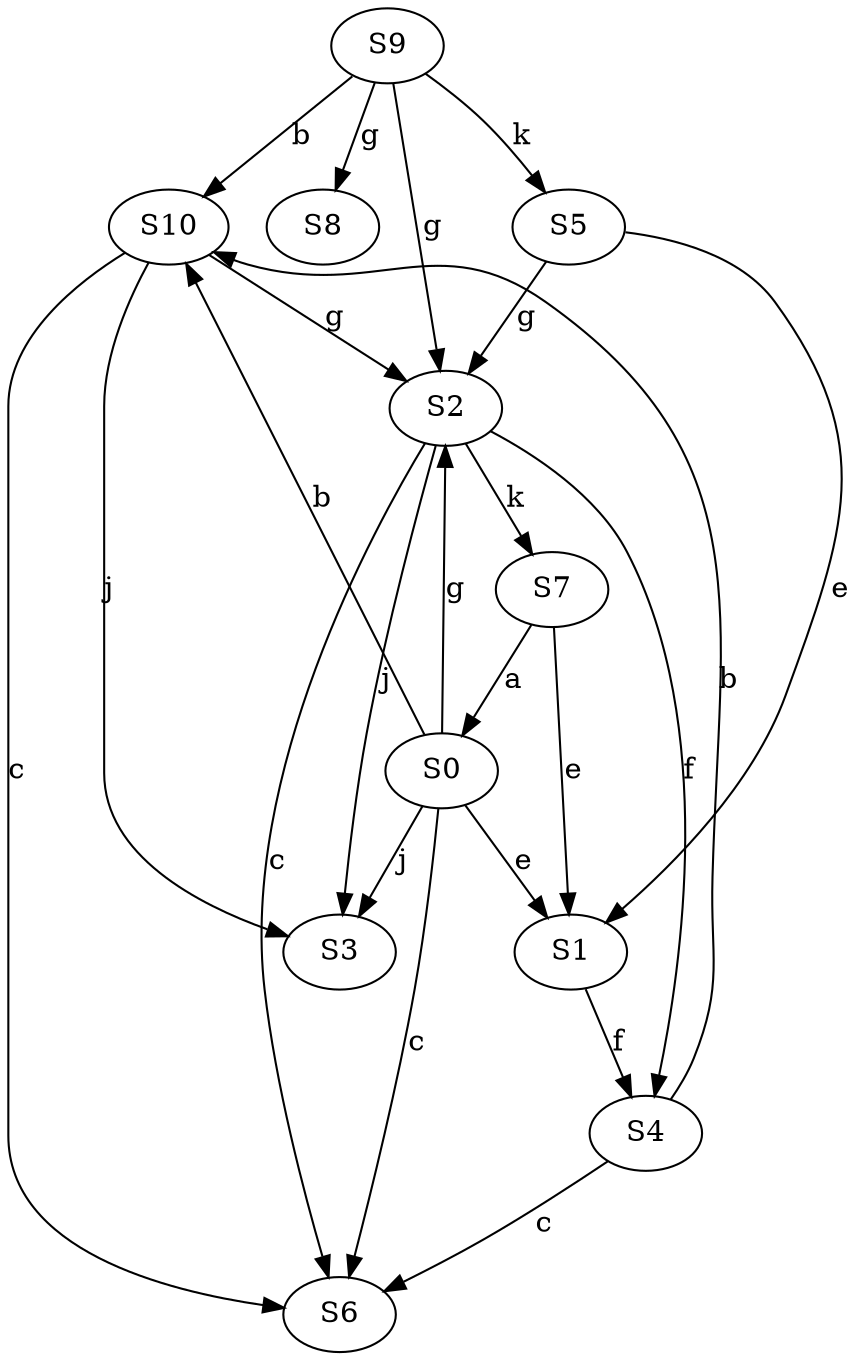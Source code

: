 strict digraph  {
S9;
S0;
S10;
S6;
S1;
S4;
S8;
S2;
S3;
S5;
S7;
S9 -> S10  [label=b];
S9 -> S8  [label=g];
S9 -> S2  [label=g];
S9 -> S5  [label=k];
S0 -> S10  [label=b];
S0 -> S6  [label=c];
S0 -> S1  [label=e];
S0 -> S2  [label=g];
S0 -> S3  [label=j];
S10 -> S6  [label=c];
S10 -> S2  [label=g];
S10 -> S3  [label=j];
S1 -> S4  [label=f];
S4 -> S10  [label=b];
S4 -> S6  [label=c];
S2 -> S6  [label=c];
S2 -> S4  [label=f];
S2 -> S3  [label=j];
S2 -> S7  [label=k];
S5 -> S1  [label=e];
S5 -> S2  [label=g];
S7 -> S0  [label=a];
S7 -> S1  [label=e];
}
